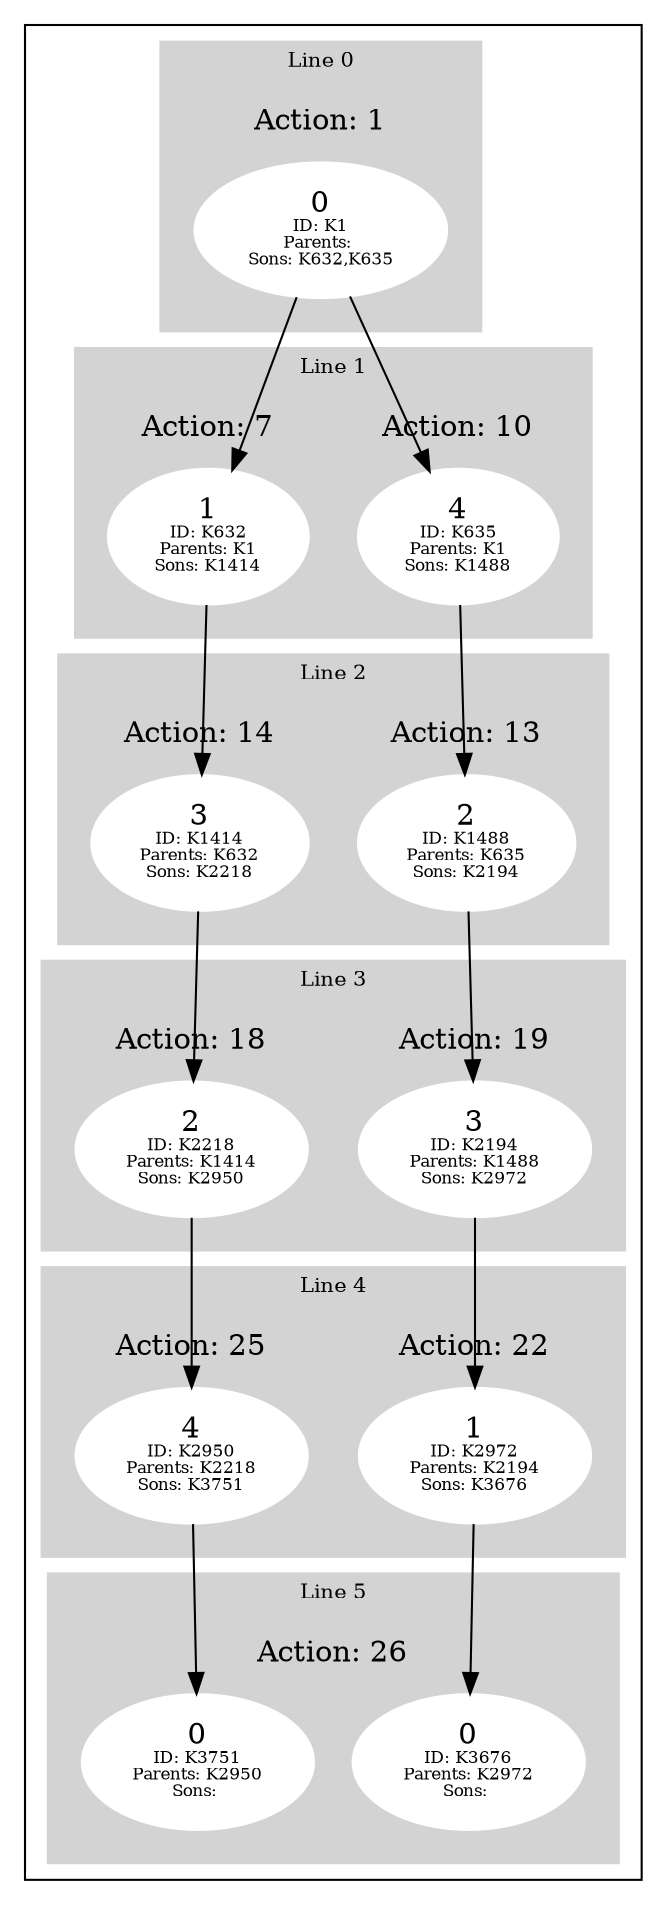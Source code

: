 digraph G {
subgraph cluster_info {
        subgraph cluster_0 {
        style=filled;
        color=lightgrey;
        node [style=filled,color=white];
        subgraph cluster_act_1 {
label = "Action: 1"step_K1 [  label=<0<BR /><FONT POINT-SIZE="8">ID: K1</FONT><BR /><FONT POINT-SIZE="8">Parents: </FONT><BR /><FONT POINT-SIZE="8">Sons: K632,K635</FONT>>]
}

        fontsize="10"
        label = "Line 0";
        }

        subgraph cluster_4 {
        style=filled;
        color=lightgrey;
        node [style=filled,color=white];
        subgraph cluster_act_22 {
label = "Action: 22"step_K2972 [  label=<1<BR /><FONT POINT-SIZE="8">ID: K2972</FONT><BR /><FONT POINT-SIZE="8">Parents: K2194</FONT><BR /><FONT POINT-SIZE="8">Sons: K3676</FONT>>]
}
subgraph cluster_act_25 {
label = "Action: 25"step_K2950 [  label=<4<BR /><FONT POINT-SIZE="8">ID: K2950</FONT><BR /><FONT POINT-SIZE="8">Parents: K2218</FONT><BR /><FONT POINT-SIZE="8">Sons: K3751</FONT>>]
}

        fontsize="10"
        label = "Line 4";
        }

        subgraph cluster_2 {
        style=filled;
        color=lightgrey;
        node [style=filled,color=white];
        subgraph cluster_act_13 {
label = "Action: 13"step_K1488 [  label=<2<BR /><FONT POINT-SIZE="8">ID: K1488</FONT><BR /><FONT POINT-SIZE="8">Parents: K635</FONT><BR /><FONT POINT-SIZE="8">Sons: K2194</FONT>>]
}
subgraph cluster_act_14 {
label = "Action: 14"step_K1414 [  label=<3<BR /><FONT POINT-SIZE="8">ID: K1414</FONT><BR /><FONT POINT-SIZE="8">Parents: K632</FONT><BR /><FONT POINT-SIZE="8">Sons: K2218</FONT>>]
}

        fontsize="10"
        label = "Line 2";
        }

        subgraph cluster_3 {
        style=filled;
        color=lightgrey;
        node [style=filled,color=white];
        subgraph cluster_act_19 {
label = "Action: 19"step_K2194 [  label=<3<BR /><FONT POINT-SIZE="8">ID: K2194</FONT><BR /><FONT POINT-SIZE="8">Parents: K1488</FONT><BR /><FONT POINT-SIZE="8">Sons: K2972</FONT>>]
}
subgraph cluster_act_18 {
label = "Action: 18"step_K2218 [  label=<2<BR /><FONT POINT-SIZE="8">ID: K2218</FONT><BR /><FONT POINT-SIZE="8">Parents: K1414</FONT><BR /><FONT POINT-SIZE="8">Sons: K2950</FONT>>]
}

        fontsize="10"
        label = "Line 3";
        }

        subgraph cluster_5 {
        style=filled;
        color=lightgrey;
        node [style=filled,color=white];
        subgraph cluster_act_26 {
label = "Action: 26"step_K3751 [  label=<0<BR /><FONT POINT-SIZE="8">ID: K3751</FONT><BR /><FONT POINT-SIZE="8">Parents: K2950</FONT><BR /><FONT POINT-SIZE="8">Sons: </FONT>>]
step_K3676 [  label=<0<BR /><FONT POINT-SIZE="8">ID: K3676</FONT><BR /><FONT POINT-SIZE="8">Parents: K2972</FONT><BR /><FONT POINT-SIZE="8">Sons: </FONT>>]
}
subgraph cluster_act_26 {
label = "Action: 26"step_K3751 [  label=<0<BR /><FONT POINT-SIZE="8">ID: K3751</FONT><BR /><FONT POINT-SIZE="8">Parents: K2950</FONT><BR /><FONT POINT-SIZE="8">Sons: </FONT>>]
step_K3676 [  label=<0<BR /><FONT POINT-SIZE="8">ID: K3676</FONT><BR /><FONT POINT-SIZE="8">Parents: K2972</FONT><BR /><FONT POINT-SIZE="8">Sons: </FONT>>]
}

        fontsize="10"
        label = "Line 5";
        }

        subgraph cluster_1 {
        style=filled;
        color=lightgrey;
        node [style=filled,color=white];
        subgraph cluster_act_7 {
label = "Action: 7"step_K632 [  label=<1<BR /><FONT POINT-SIZE="8">ID: K632</FONT><BR /><FONT POINT-SIZE="8">Parents: K1</FONT><BR /><FONT POINT-SIZE="8">Sons: K1414</FONT>>]
}
subgraph cluster_act_10 {
label = "Action: 10"step_K635 [  label=<4<BR /><FONT POINT-SIZE="8">ID: K635</FONT><BR /><FONT POINT-SIZE="8">Parents: K1</FONT><BR /><FONT POINT-SIZE="8">Sons: K1488</FONT>>]
}

        fontsize="10"
        label = "Line 1";
        }
step_K1 -> step_K635; 
step_K1414 -> step_K2218; 
step_K1 -> step_K632; 
step_K632 -> step_K1414; 
step_K635 -> step_K1488; 
step_K2194 -> step_K2972; 
step_K1488 -> step_K2194; 
step_K2972 -> step_K3676; 
step_K2950 -> step_K3751; 
step_K2218 -> step_K2950; 
}}
